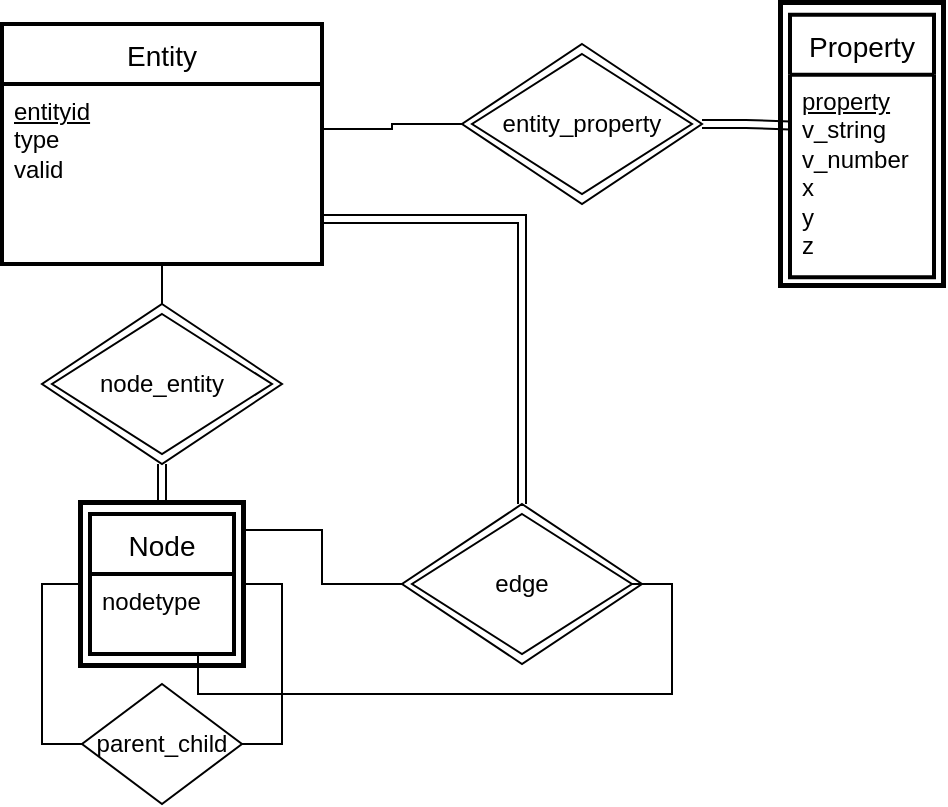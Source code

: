<mxfile version="20.3.0" type="device"><diagram id="R2lEEEUBdFMjLlhIrx00" name="Page-1"><mxGraphModel dx="1418" dy="834" grid="1" gridSize="10" guides="1" tooltips="1" connect="1" arrows="1" fold="1" page="0" pageScale="1" pageWidth="850" pageHeight="1100" math="0" shadow="0" extFonts="Permanent Marker^https://fonts.googleapis.com/css?family=Permanent+Marker"><root><mxCell id="0"/><mxCell id="1" parent="0"/><mxCell id="OR7-gpiPV6OSeHYerGb1-3" value="Entity" style="swimlane;childLayout=stackLayout;horizontal=1;startSize=30;horizontalStack=0;rounded=0;fontSize=14;fontStyle=0;strokeWidth=2;resizeParent=0;resizeLast=1;shadow=0;dashed=0;align=center;" parent="1" vertex="1"><mxGeometry x="120" y="200" width="160" height="120" as="geometry"/></mxCell><mxCell id="OR7-gpiPV6OSeHYerGb1-4" value="&lt;u&gt;entityid&lt;/u&gt;&lt;br&gt;type&lt;br&gt;valid" style="align=left;strokeColor=none;fillColor=none;spacingLeft=4;fontSize=12;verticalAlign=top;resizable=0;rotatable=0;part=1;html=1;" parent="OR7-gpiPV6OSeHYerGb1-3" vertex="1"><mxGeometry y="30" width="160" height="90" as="geometry"/></mxCell><mxCell id="OR7-gpiPV6OSeHYerGb1-11" value="" style="group;strokeWidth=4;strokeColor=default;" parent="1" vertex="1" connectable="0"><mxGeometry x="160" y="440" width="80" height="80" as="geometry"/></mxCell><mxCell id="OR7-gpiPV6OSeHYerGb1-9" value="" style="rounded=0;whiteSpace=wrap;html=1;" parent="OR7-gpiPV6OSeHYerGb1-11" vertex="1"><mxGeometry width="80" height="80" as="geometry"/></mxCell><mxCell id="OR7-gpiPV6OSeHYerGb1-5" value="Node" style="swimlane;childLayout=stackLayout;horizontal=1;startSize=30;horizontalStack=0;rounded=0;fontSize=14;fontStyle=0;strokeWidth=2;resizeParent=0;resizeLast=1;shadow=0;dashed=0;align=center;" parent="OR7-gpiPV6OSeHYerGb1-11" vertex="1"><mxGeometry x="4" y="5" width="72" height="70" as="geometry"/></mxCell><mxCell id="OR7-gpiPV6OSeHYerGb1-6" value="nodetype&lt;br&gt;" style="align=left;strokeColor=none;fillColor=none;spacingLeft=4;fontSize=12;verticalAlign=top;resizable=0;rotatable=0;part=1;html=1;" parent="OR7-gpiPV6OSeHYerGb1-5" vertex="1"><mxGeometry y="30" width="72" height="40" as="geometry"/></mxCell><mxCell id="OR7-gpiPV6OSeHYerGb1-14" style="edgeStyle=orthogonalEdgeStyle;rounded=0;orthogonalLoop=1;jettySize=auto;html=1;exitX=0;exitY=0.5;exitDx=0;exitDy=0;entryX=0;entryY=0.5;entryDx=0;entryDy=0;endArrow=none;endFill=0;" parent="1" source="OR7-gpiPV6OSeHYerGb1-12" target="OR7-gpiPV6OSeHYerGb1-9" edge="1"><mxGeometry relative="1" as="geometry"/></mxCell><mxCell id="OR7-gpiPV6OSeHYerGb1-12" value="parent_child" style="rhombus;whiteSpace=wrap;html=1;strokeColor=default;strokeWidth=1;" parent="1" vertex="1"><mxGeometry x="160" y="530" width="80" height="60" as="geometry"/></mxCell><mxCell id="OR7-gpiPV6OSeHYerGb1-15" style="edgeStyle=orthogonalEdgeStyle;rounded=0;orthogonalLoop=1;jettySize=auto;html=1;exitX=1;exitY=0.5;exitDx=0;exitDy=0;entryX=1;entryY=0.5;entryDx=0;entryDy=0;endArrow=none;endFill=0;" parent="1" source="OR7-gpiPV6OSeHYerGb1-9" target="OR7-gpiPV6OSeHYerGb1-12" edge="1"><mxGeometry relative="1" as="geometry"/></mxCell><mxCell id="OR7-gpiPV6OSeHYerGb1-18" value="" style="group" parent="1" vertex="1" connectable="0"><mxGeometry x="140" y="340" width="120" height="80" as="geometry"/></mxCell><mxCell id="OR7-gpiPV6OSeHYerGb1-16" value="" style="rhombus;whiteSpace=wrap;html=1;strokeColor=default;strokeWidth=1;" parent="OR7-gpiPV6OSeHYerGb1-18" vertex="1"><mxGeometry width="120" height="80" as="geometry"/></mxCell><mxCell id="OR7-gpiPV6OSeHYerGb1-17" value="node_entity" style="rhombus;whiteSpace=wrap;html=1;strokeColor=default;strokeWidth=1;" parent="OR7-gpiPV6OSeHYerGb1-18" vertex="1"><mxGeometry x="5" y="5" width="110" height="70" as="geometry"/></mxCell><mxCell id="mi2BEaHSEiBQPQAwjlSd-1" style="edgeStyle=orthogonalEdgeStyle;rounded=0;orthogonalLoop=1;jettySize=auto;html=1;exitX=0.5;exitY=1;exitDx=0;exitDy=0;endArrow=none;endFill=0;shape=link;" edge="1" parent="1" source="OR7-gpiPV6OSeHYerGb1-16"><mxGeometry relative="1" as="geometry"><mxPoint x="200" y="440" as="targetPoint"/></mxGeometry></mxCell><mxCell id="mi2BEaHSEiBQPQAwjlSd-2" style="edgeStyle=orthogonalEdgeStyle;rounded=0;orthogonalLoop=1;jettySize=auto;html=1;exitX=0.5;exitY=0;exitDx=0;exitDy=0;entryX=0.5;entryY=1;entryDx=0;entryDy=0;endArrow=none;endFill=0;" edge="1" parent="1" source="OR7-gpiPV6OSeHYerGb1-16" target="OR7-gpiPV6OSeHYerGb1-4"><mxGeometry relative="1" as="geometry"/></mxCell><mxCell id="mi2BEaHSEiBQPQAwjlSd-4" value="" style="group;strokeWidth=4;strokeColor=default;" vertex="1" connectable="0" parent="1"><mxGeometry x="510" y="190" width="80" height="140" as="geometry"/></mxCell><mxCell id="mi2BEaHSEiBQPQAwjlSd-5" value="" style="rounded=0;whiteSpace=wrap;html=1;" vertex="1" parent="mi2BEaHSEiBQPQAwjlSd-4"><mxGeometry width="80" height="140" as="geometry"/></mxCell><mxCell id="mi2BEaHSEiBQPQAwjlSd-6" value="Property" style="swimlane;childLayout=stackLayout;horizontal=1;startSize=30;horizontalStack=0;rounded=0;fontSize=14;fontStyle=0;strokeWidth=2;resizeParent=0;resizeLast=1;shadow=0;dashed=0;align=center;" vertex="1" parent="mi2BEaHSEiBQPQAwjlSd-4"><mxGeometry x="4" y="5.385" width="72" height="131.25" as="geometry"/></mxCell><mxCell id="mi2BEaHSEiBQPQAwjlSd-7" value="&lt;u&gt;property&lt;br&gt;&lt;/u&gt;v_string&lt;br&gt;v_number&lt;br&gt;x&lt;br&gt;y&lt;br&gt;z" style="align=left;strokeColor=none;fillColor=none;spacingLeft=4;fontSize=12;verticalAlign=top;resizable=0;rotatable=0;part=1;html=1;" vertex="1" parent="mi2BEaHSEiBQPQAwjlSd-6"><mxGeometry y="30" width="72" height="101.25" as="geometry"/></mxCell><mxCell id="mi2BEaHSEiBQPQAwjlSd-9" value="" style="group" vertex="1" connectable="0" parent="1"><mxGeometry x="350" y="210" width="120" height="80" as="geometry"/></mxCell><mxCell id="mi2BEaHSEiBQPQAwjlSd-10" value="" style="rhombus;whiteSpace=wrap;html=1;strokeColor=default;strokeWidth=1;" vertex="1" parent="mi2BEaHSEiBQPQAwjlSd-9"><mxGeometry width="120" height="80" as="geometry"/></mxCell><mxCell id="mi2BEaHSEiBQPQAwjlSd-11" value="entity_property" style="rhombus;whiteSpace=wrap;html=1;strokeColor=default;strokeWidth=1;" vertex="1" parent="mi2BEaHSEiBQPQAwjlSd-9"><mxGeometry x="5" y="5" width="110" height="70" as="geometry"/></mxCell><mxCell id="mi2BEaHSEiBQPQAwjlSd-13" style="edgeStyle=orthogonalEdgeStyle;rounded=0;orthogonalLoop=1;jettySize=auto;html=1;exitX=1;exitY=0.25;exitDx=0;exitDy=0;entryX=0;entryY=0.5;entryDx=0;entryDy=0;endArrow=none;endFill=0;" edge="1" parent="1" source="OR7-gpiPV6OSeHYerGb1-4" target="mi2BEaHSEiBQPQAwjlSd-10"><mxGeometry relative="1" as="geometry"/></mxCell><mxCell id="mi2BEaHSEiBQPQAwjlSd-14" style="edgeStyle=orthogonalEdgeStyle;rounded=0;orthogonalLoop=1;jettySize=auto;html=1;exitX=1;exitY=0.5;exitDx=0;exitDy=0;entryX=0;entryY=0.25;entryDx=0;entryDy=0;endArrow=none;endFill=0;shape=link;" edge="1" parent="1" source="mi2BEaHSEiBQPQAwjlSd-10" target="mi2BEaHSEiBQPQAwjlSd-7"><mxGeometry relative="1" as="geometry"/></mxCell><mxCell id="mi2BEaHSEiBQPQAwjlSd-16" value="" style="group" vertex="1" connectable="0" parent="1"><mxGeometry x="320" y="440" width="120" height="80" as="geometry"/></mxCell><mxCell id="mi2BEaHSEiBQPQAwjlSd-17" value="" style="rhombus;whiteSpace=wrap;html=1;strokeColor=default;strokeWidth=1;" vertex="1" parent="mi2BEaHSEiBQPQAwjlSd-16"><mxGeometry width="120" height="80" as="geometry"/></mxCell><mxCell id="mi2BEaHSEiBQPQAwjlSd-18" value="edge" style="rhombus;whiteSpace=wrap;html=1;strokeColor=default;strokeWidth=1;" vertex="1" parent="mi2BEaHSEiBQPQAwjlSd-16"><mxGeometry x="5" y="5" width="110" height="70" as="geometry"/></mxCell><mxCell id="mi2BEaHSEiBQPQAwjlSd-21" style="edgeStyle=orthogonalEdgeStyle;rounded=0;orthogonalLoop=1;jettySize=auto;html=1;exitX=0;exitY=0.5;exitDx=0;exitDy=0;entryX=1;entryY=0.163;entryDx=0;entryDy=0;entryPerimeter=0;endArrow=none;endFill=0;" edge="1" parent="1" source="mi2BEaHSEiBQPQAwjlSd-17" target="OR7-gpiPV6OSeHYerGb1-9"><mxGeometry relative="1" as="geometry"/></mxCell><mxCell id="mi2BEaHSEiBQPQAwjlSd-22" style="edgeStyle=orthogonalEdgeStyle;rounded=0;orthogonalLoop=1;jettySize=auto;html=1;exitX=1;exitY=0.5;exitDx=0;exitDy=0;entryX=0.75;entryY=1;entryDx=0;entryDy=0;endArrow=none;endFill=0;" edge="1" parent="1" source="mi2BEaHSEiBQPQAwjlSd-18" target="OR7-gpiPV6OSeHYerGb1-6"><mxGeometry relative="1" as="geometry"/></mxCell><mxCell id="mi2BEaHSEiBQPQAwjlSd-23" style="edgeStyle=orthogonalEdgeStyle;rounded=0;orthogonalLoop=1;jettySize=auto;html=1;exitX=0.5;exitY=0;exitDx=0;exitDy=0;endArrow=none;endFill=0;shape=link;entryX=1;entryY=0.75;entryDx=0;entryDy=0;" edge="1" parent="1" source="mi2BEaHSEiBQPQAwjlSd-17" target="OR7-gpiPV6OSeHYerGb1-4"><mxGeometry relative="1" as="geometry"><mxPoint x="320" y="320" as="targetPoint"/></mxGeometry></mxCell></root></mxGraphModel></diagram></mxfile>